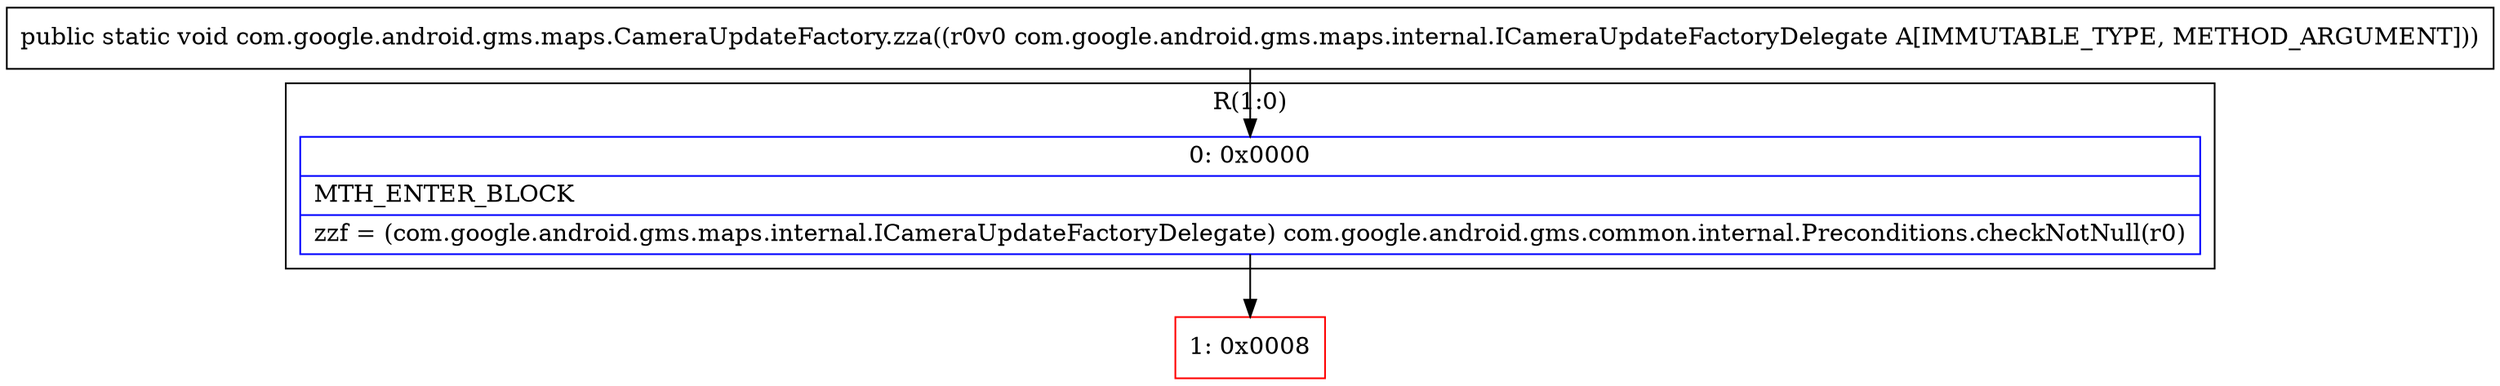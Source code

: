 digraph "CFG forcom.google.android.gms.maps.CameraUpdateFactory.zza(Lcom\/google\/android\/gms\/maps\/internal\/ICameraUpdateFactoryDelegate;)V" {
subgraph cluster_Region_1833104975 {
label = "R(1:0)";
node [shape=record,color=blue];
Node_0 [shape=record,label="{0\:\ 0x0000|MTH_ENTER_BLOCK\l|zzf = (com.google.android.gms.maps.internal.ICameraUpdateFactoryDelegate) com.google.android.gms.common.internal.Preconditions.checkNotNull(r0)\l}"];
}
Node_1 [shape=record,color=red,label="{1\:\ 0x0008}"];
MethodNode[shape=record,label="{public static void com.google.android.gms.maps.CameraUpdateFactory.zza((r0v0 com.google.android.gms.maps.internal.ICameraUpdateFactoryDelegate A[IMMUTABLE_TYPE, METHOD_ARGUMENT])) }"];
MethodNode -> Node_0;
Node_0 -> Node_1;
}

